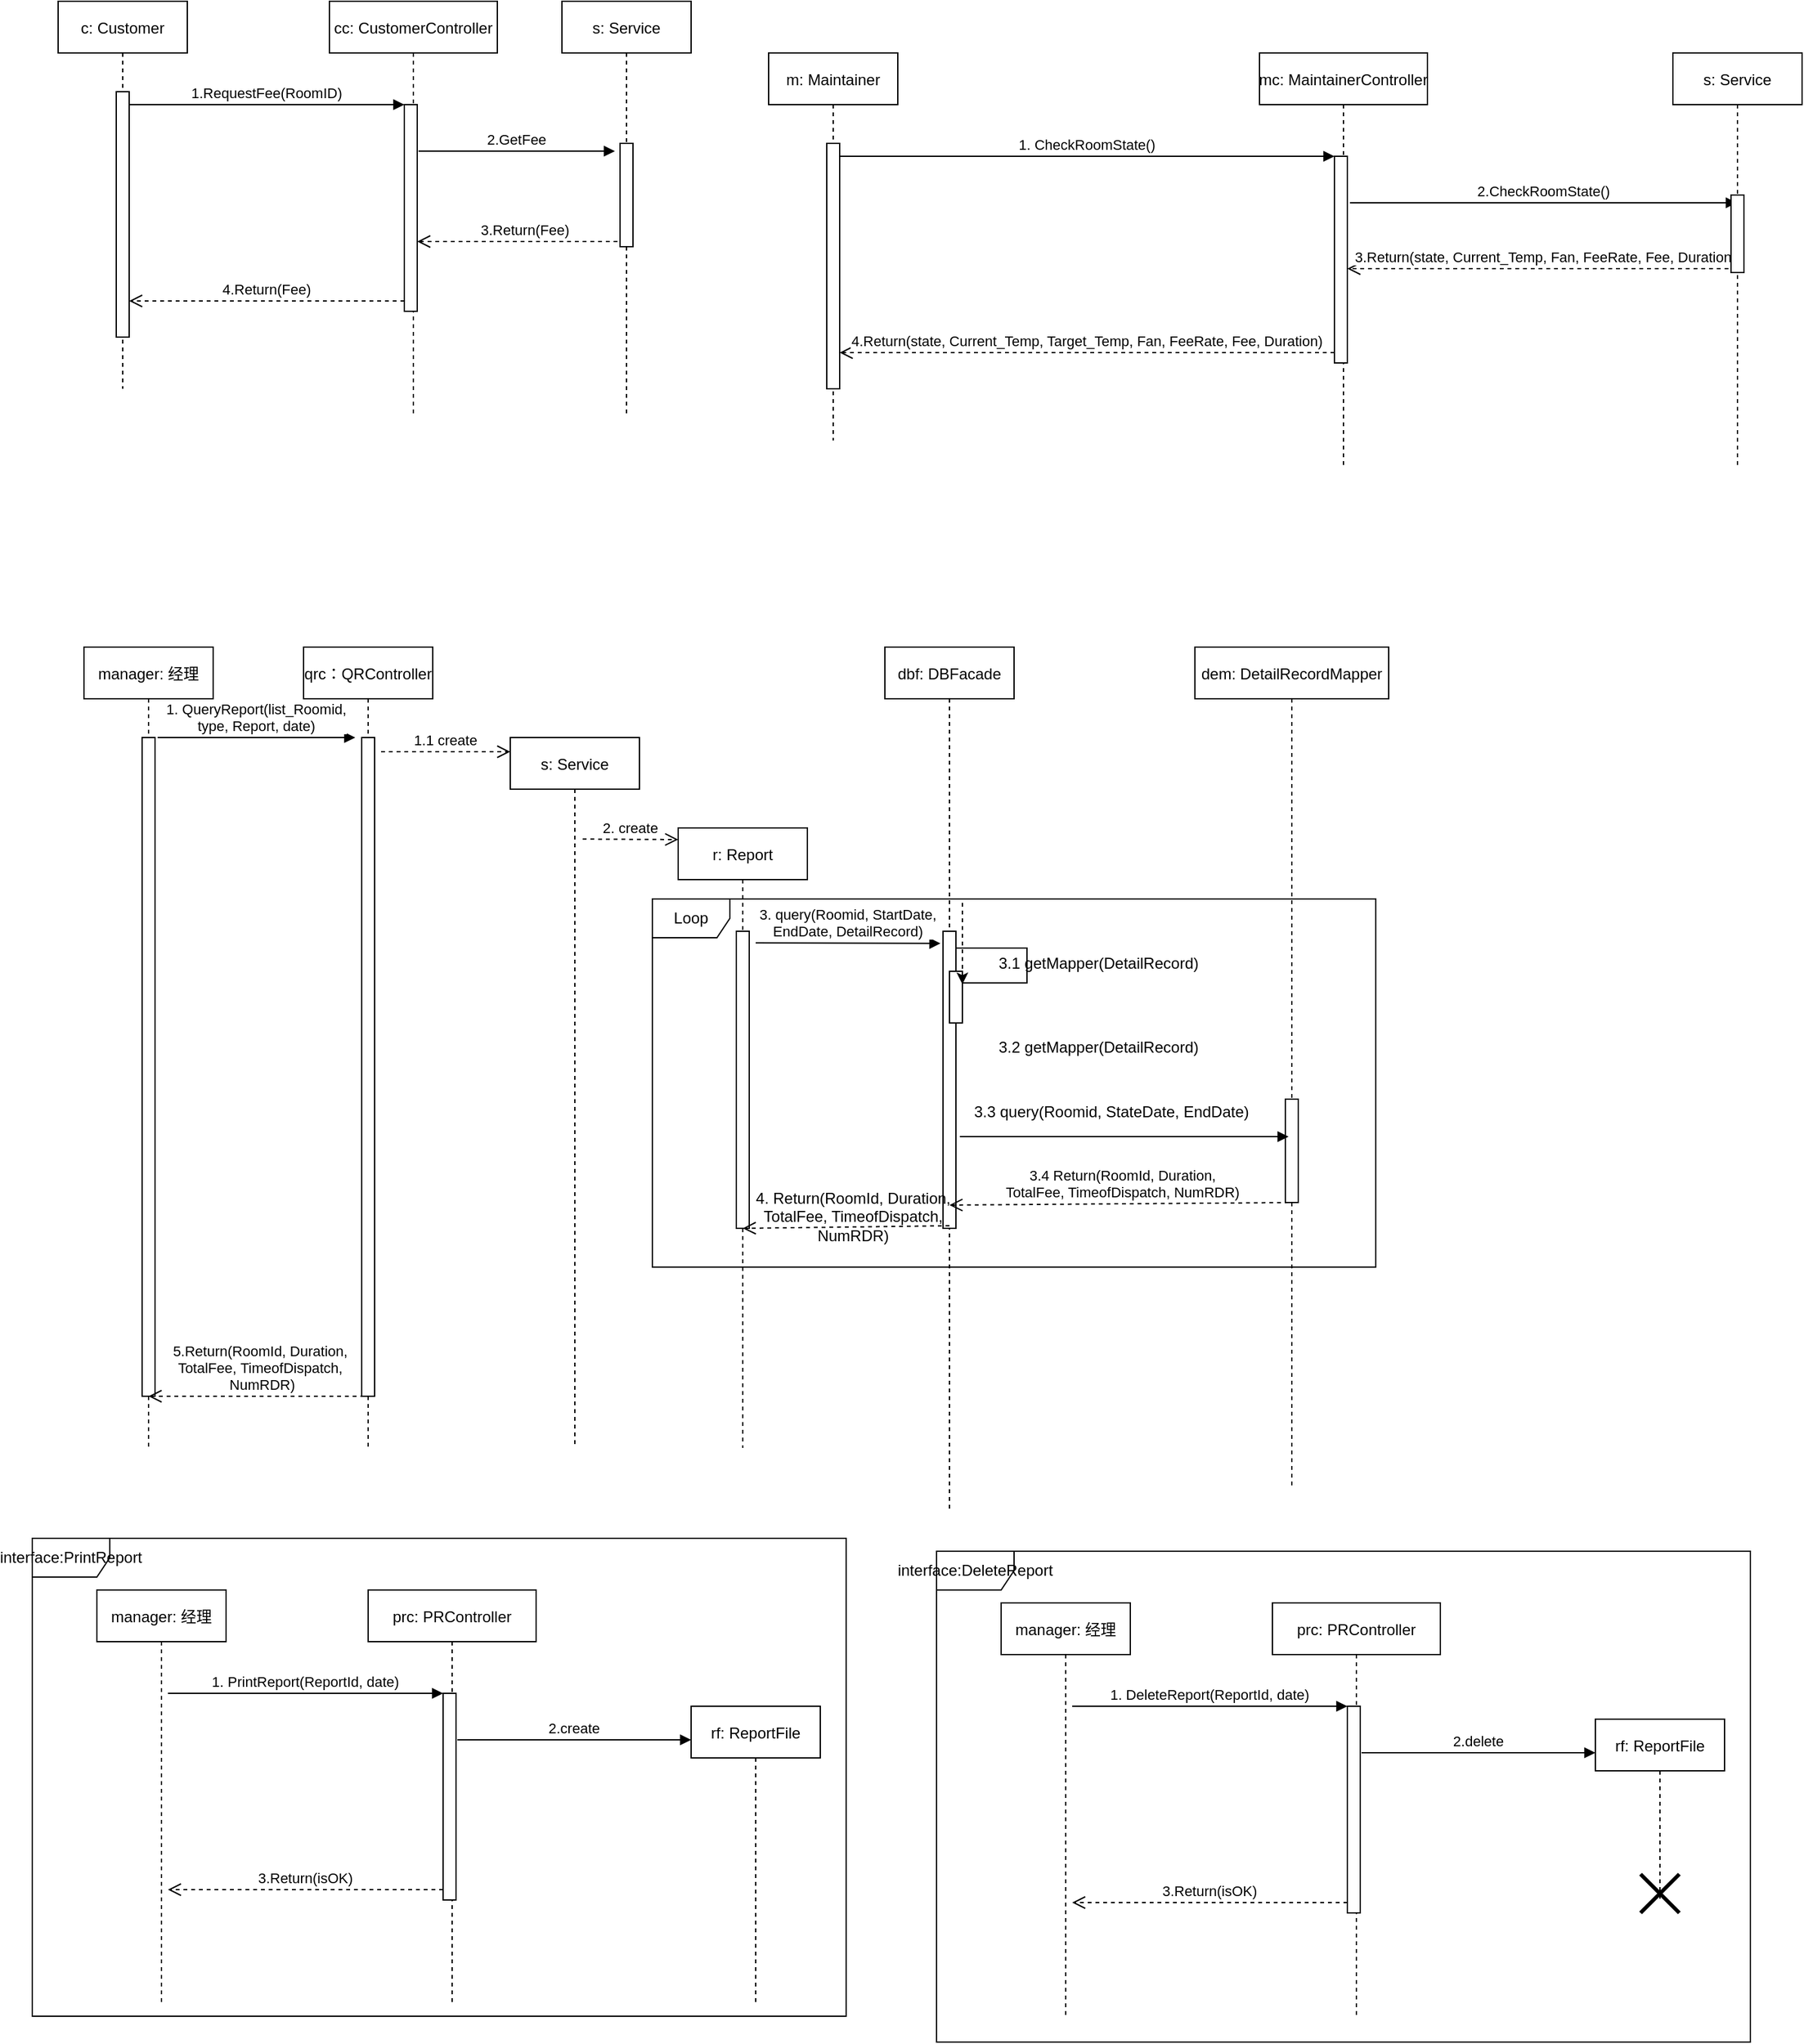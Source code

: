 <mxfile version="14.6.12" type="github">
  <diagram id="kgpKYQtTHZ0yAKxKKP6v" name="Page-1">
    <mxGraphModel dx="1219" dy="2561" grid="1" gridSize="10" guides="1" tooltips="1" connect="1" arrows="1" fold="1" page="1" pageScale="1" pageWidth="1200" pageHeight="1920" math="0" shadow="0">
      <root>
        <mxCell id="0" />
        <mxCell id="1" parent="0" />
        <mxCell id="3nuBFxr9cyL0pnOWT2aG-1" value="c: Customer" style="shape=umlLifeline;perimeter=lifelinePerimeter;container=1;collapsible=0;recursiveResize=0;rounded=0;shadow=0;strokeWidth=1;" parent="1" vertex="1">
          <mxGeometry x="70" y="-1840" width="100" height="300" as="geometry" />
        </mxCell>
        <mxCell id="3nuBFxr9cyL0pnOWT2aG-2" value="" style="points=[];perimeter=orthogonalPerimeter;rounded=0;shadow=0;strokeWidth=1;" parent="3nuBFxr9cyL0pnOWT2aG-1" vertex="1">
          <mxGeometry x="45" y="70" width="10" height="190" as="geometry" />
        </mxCell>
        <mxCell id="3nuBFxr9cyL0pnOWT2aG-5" value="cc: CustomerController" style="shape=umlLifeline;perimeter=lifelinePerimeter;container=1;collapsible=0;recursiveResize=0;rounded=0;shadow=0;strokeWidth=1;" parent="1" vertex="1">
          <mxGeometry x="280" y="-1840" width="130" height="320" as="geometry" />
        </mxCell>
        <mxCell id="3nuBFxr9cyL0pnOWT2aG-6" value="" style="points=[];perimeter=orthogonalPerimeter;rounded=0;shadow=0;strokeWidth=1;" parent="3nuBFxr9cyL0pnOWT2aG-5" vertex="1">
          <mxGeometry x="58" y="80" width="10" height="160" as="geometry" />
        </mxCell>
        <mxCell id="3nuBFxr9cyL0pnOWT2aG-7" value="4.Return(Fee)" style="verticalAlign=bottom;endArrow=open;dashed=1;endSize=8;exitX=0;exitY=0.95;shadow=0;strokeWidth=1;" parent="1" source="3nuBFxr9cyL0pnOWT2aG-6" target="3nuBFxr9cyL0pnOWT2aG-2" edge="1">
          <mxGeometry relative="1" as="geometry">
            <mxPoint x="225" y="-1684" as="targetPoint" />
          </mxGeometry>
        </mxCell>
        <mxCell id="3nuBFxr9cyL0pnOWT2aG-8" value="1.RequestFee(RoomID)" style="verticalAlign=bottom;endArrow=block;entryX=0;entryY=0;shadow=0;strokeWidth=1;" parent="1" source="3nuBFxr9cyL0pnOWT2aG-2" target="3nuBFxr9cyL0pnOWT2aG-6" edge="1">
          <mxGeometry relative="1" as="geometry">
            <mxPoint x="225" y="-1760" as="sourcePoint" />
          </mxGeometry>
        </mxCell>
        <mxCell id="3nuBFxr9cyL0pnOWT2aG-9" value="2.GetFee" style="verticalAlign=bottom;endArrow=block;shadow=0;strokeWidth=1;" parent="1" edge="1">
          <mxGeometry relative="1" as="geometry">
            <mxPoint x="349" y="-1724" as="sourcePoint" />
            <mxPoint x="501" y="-1724" as="targetPoint" />
          </mxGeometry>
        </mxCell>
        <mxCell id="3nuBFxr9cyL0pnOWT2aG-10" value="3.Return(Fee)" style="verticalAlign=bottom;endArrow=open;dashed=1;endSize=8;exitX=1;exitY=0.95;shadow=0;strokeWidth=1;" parent="1" source="3nuBFxr9cyL0pnOWT2aG-4" target="3nuBFxr9cyL0pnOWT2aG-6" edge="1">
          <mxGeometry relative="1" as="geometry">
            <mxPoint x="190" y="-1663" as="targetPoint" />
          </mxGeometry>
        </mxCell>
        <mxCell id="XMyAMqQeNzmtMJznp1gP-3" value="s: Service" style="shape=umlLifeline;perimeter=lifelinePerimeter;container=1;collapsible=0;recursiveResize=0;rounded=0;shadow=0;strokeWidth=1;" vertex="1" parent="1">
          <mxGeometry x="460" y="-1840" width="100" height="320" as="geometry" />
        </mxCell>
        <mxCell id="3nuBFxr9cyL0pnOWT2aG-4" value="" style="points=[];perimeter=orthogonalPerimeter;rounded=0;shadow=0;strokeWidth=1;" parent="XMyAMqQeNzmtMJznp1gP-3" vertex="1">
          <mxGeometry x="45" y="110" width="10" height="80" as="geometry" />
        </mxCell>
        <mxCell id="XMyAMqQeNzmtMJznp1gP-15" value="m: Maintainer" style="shape=umlLifeline;perimeter=lifelinePerimeter;container=1;collapsible=0;recursiveResize=0;rounded=0;shadow=0;strokeWidth=1;" vertex="1" parent="1">
          <mxGeometry x="620" y="-1800" width="100" height="300" as="geometry" />
        </mxCell>
        <mxCell id="XMyAMqQeNzmtMJznp1gP-16" value="" style="points=[];perimeter=orthogonalPerimeter;rounded=0;shadow=0;strokeWidth=1;" vertex="1" parent="XMyAMqQeNzmtMJznp1gP-15">
          <mxGeometry x="45" y="70" width="10" height="190" as="geometry" />
        </mxCell>
        <mxCell id="XMyAMqQeNzmtMJznp1gP-17" value="mc: MaintainerController" style="shape=umlLifeline;perimeter=lifelinePerimeter;container=1;collapsible=0;recursiveResize=0;rounded=0;shadow=0;strokeWidth=1;" vertex="1" parent="1">
          <mxGeometry x="1000" y="-1800" width="130" height="320" as="geometry" />
        </mxCell>
        <mxCell id="XMyAMqQeNzmtMJznp1gP-18" value="" style="points=[];perimeter=orthogonalPerimeter;rounded=0;shadow=0;strokeWidth=1;" vertex="1" parent="XMyAMqQeNzmtMJznp1gP-17">
          <mxGeometry x="58" y="80" width="10" height="160" as="geometry" />
        </mxCell>
        <mxCell id="XMyAMqQeNzmtMJznp1gP-19" value="4.Return(state, Current_Temp, Target_Temp, Fan, FeeRate, Fee, Duration)" style="verticalAlign=bottom;endArrow=open;dashed=1;endSize=8;exitX=0;exitY=0.95;shadow=0;strokeWidth=1;" edge="1" parent="1" source="XMyAMqQeNzmtMJznp1gP-18" target="XMyAMqQeNzmtMJznp1gP-16">
          <mxGeometry relative="1" as="geometry">
            <mxPoint x="865" y="-1644" as="targetPoint" />
          </mxGeometry>
        </mxCell>
        <mxCell id="XMyAMqQeNzmtMJznp1gP-20" value="1. CheckRoomState()" style="verticalAlign=bottom;endArrow=block;entryX=0;entryY=0;shadow=0;strokeWidth=1;" edge="1" parent="1" source="XMyAMqQeNzmtMJznp1gP-16" target="XMyAMqQeNzmtMJznp1gP-18">
          <mxGeometry relative="1" as="geometry">
            <mxPoint x="865" y="-1720" as="sourcePoint" />
          </mxGeometry>
        </mxCell>
        <mxCell id="XMyAMqQeNzmtMJznp1gP-21" value="2.CheckRoomState()" style="verticalAlign=bottom;endArrow=block;shadow=0;strokeWidth=1;" edge="1" parent="1" target="XMyAMqQeNzmtMJznp1gP-23">
          <mxGeometry relative="1" as="geometry">
            <mxPoint x="1070" y="-1684" as="sourcePoint" />
            <mxPoint x="1141" y="-1684" as="targetPoint" />
          </mxGeometry>
        </mxCell>
        <mxCell id="XMyAMqQeNzmtMJznp1gP-22" value="3.Return(state, Current_Temp, Fan, FeeRate, Fee, Duration)" style="verticalAlign=bottom;endArrow=open;dashed=1;endSize=8;exitX=1;exitY=0.95;shadow=0;strokeWidth=1;" edge="1" parent="1" source="XMyAMqQeNzmtMJznp1gP-24" target="XMyAMqQeNzmtMJznp1gP-18">
          <mxGeometry relative="1" as="geometry">
            <mxPoint x="830" y="-1623" as="targetPoint" />
          </mxGeometry>
        </mxCell>
        <mxCell id="XMyAMqQeNzmtMJznp1gP-23" value="s: Service" style="shape=umlLifeline;perimeter=lifelinePerimeter;container=1;collapsible=0;recursiveResize=0;rounded=0;shadow=0;strokeWidth=1;" vertex="1" parent="1">
          <mxGeometry x="1320" y="-1800" width="100" height="320" as="geometry" />
        </mxCell>
        <mxCell id="XMyAMqQeNzmtMJznp1gP-24" value="" style="points=[];perimeter=orthogonalPerimeter;rounded=0;shadow=0;strokeWidth=1;" vertex="1" parent="XMyAMqQeNzmtMJznp1gP-23">
          <mxGeometry x="45" y="110" width="10" height="60" as="geometry" />
        </mxCell>
        <mxCell id="XMyAMqQeNzmtMJznp1gP-27" value="manager: 经理" style="shape=umlLifeline;perimeter=lifelinePerimeter;container=1;collapsible=0;recursiveResize=0;rounded=0;shadow=0;strokeWidth=1;" vertex="1" parent="1">
          <mxGeometry x="90" y="-1340" width="100" height="620" as="geometry" />
        </mxCell>
        <mxCell id="XMyAMqQeNzmtMJznp1gP-28" value="" style="points=[];perimeter=orthogonalPerimeter;rounded=0;shadow=0;strokeWidth=1;" vertex="1" parent="XMyAMqQeNzmtMJznp1gP-27">
          <mxGeometry x="45" y="70" width="10" height="510" as="geometry" />
        </mxCell>
        <mxCell id="XMyAMqQeNzmtMJznp1gP-29" value="qrc：QRController" style="shape=umlLifeline;perimeter=lifelinePerimeter;container=1;collapsible=0;recursiveResize=0;rounded=0;shadow=0;strokeWidth=1;" vertex="1" parent="1">
          <mxGeometry x="260" y="-1340" width="100" height="620" as="geometry" />
        </mxCell>
        <mxCell id="XMyAMqQeNzmtMJznp1gP-30" value="" style="points=[];perimeter=orthogonalPerimeter;rounded=0;shadow=0;strokeWidth=1;" vertex="1" parent="XMyAMqQeNzmtMJznp1gP-29">
          <mxGeometry x="45" y="70" width="10" height="510" as="geometry" />
        </mxCell>
        <mxCell id="XMyAMqQeNzmtMJznp1gP-31" value="s: Service" style="shape=umlLifeline;perimeter=lifelinePerimeter;container=1;collapsible=0;recursiveResize=0;rounded=0;shadow=0;strokeWidth=1;" vertex="1" parent="1">
          <mxGeometry x="420" y="-1270" width="100" height="550" as="geometry" />
        </mxCell>
        <mxCell id="XMyAMqQeNzmtMJznp1gP-33" value="r: Report" style="shape=umlLifeline;perimeter=lifelinePerimeter;container=1;collapsible=0;recursiveResize=0;rounded=0;shadow=0;strokeWidth=1;" vertex="1" parent="1">
          <mxGeometry x="550" y="-1200" width="100" height="480" as="geometry" />
        </mxCell>
        <mxCell id="XMyAMqQeNzmtMJznp1gP-34" value="" style="points=[];perimeter=orthogonalPerimeter;rounded=0;shadow=0;strokeWidth=1;" vertex="1" parent="XMyAMqQeNzmtMJznp1gP-33">
          <mxGeometry x="45" y="80" width="10" height="230" as="geometry" />
        </mxCell>
        <mxCell id="XMyAMqQeNzmtMJznp1gP-35" value="dbf: DBFacade" style="shape=umlLifeline;perimeter=lifelinePerimeter;container=1;collapsible=0;recursiveResize=0;rounded=0;shadow=0;strokeWidth=1;" vertex="1" parent="1">
          <mxGeometry x="710" y="-1340" width="100" height="670" as="geometry" />
        </mxCell>
        <mxCell id="XMyAMqQeNzmtMJznp1gP-36" value="" style="points=[];perimeter=orthogonalPerimeter;rounded=0;shadow=0;strokeWidth=1;" vertex="1" parent="XMyAMqQeNzmtMJznp1gP-35">
          <mxGeometry x="45" y="220" width="10" height="230" as="geometry" />
        </mxCell>
        <mxCell id="XMyAMqQeNzmtMJznp1gP-37" value="dem: DetailRecordMapper" style="shape=umlLifeline;perimeter=lifelinePerimeter;container=1;collapsible=0;recursiveResize=0;rounded=0;shadow=0;strokeWidth=1;" vertex="1" parent="1">
          <mxGeometry x="950" y="-1340" width="150" height="650" as="geometry" />
        </mxCell>
        <mxCell id="XMyAMqQeNzmtMJznp1gP-38" value="" style="points=[];perimeter=orthogonalPerimeter;rounded=0;shadow=0;strokeWidth=1;" vertex="1" parent="XMyAMqQeNzmtMJznp1gP-37">
          <mxGeometry x="70" y="350" width="10" height="80" as="geometry" />
        </mxCell>
        <mxCell id="XMyAMqQeNzmtMJznp1gP-39" value="1. QueryReport(list_Roomid, &#xa;type, Report, date)" style="verticalAlign=bottom;endArrow=block;shadow=0;strokeWidth=1;" edge="1" parent="1">
          <mxGeometry relative="1" as="geometry">
            <mxPoint x="147.0" y="-1270.0" as="sourcePoint" />
            <mxPoint x="300" y="-1270" as="targetPoint" />
          </mxGeometry>
        </mxCell>
        <mxCell id="XMyAMqQeNzmtMJznp1gP-44" value="1.1 create" style="verticalAlign=bottom;endArrow=open;dashed=1;endSize=8;shadow=0;strokeWidth=1;" edge="1" parent="1">
          <mxGeometry relative="1" as="geometry">
            <mxPoint x="420" y="-1259" as="targetPoint" />
            <mxPoint x="320" y="-1259" as="sourcePoint" />
          </mxGeometry>
        </mxCell>
        <mxCell id="XMyAMqQeNzmtMJznp1gP-45" value="2. create" style="verticalAlign=bottom;endArrow=open;dashed=1;endSize=8;shadow=0;strokeWidth=1;exitX=1.106;exitY=0.072;exitDx=0;exitDy=0;exitPerimeter=0;" edge="1" parent="1">
          <mxGeometry relative="1" as="geometry">
            <mxPoint x="550" y="-1191" as="targetPoint" />
            <mxPoint x="476.06" y="-1191.36" as="sourcePoint" />
          </mxGeometry>
        </mxCell>
        <mxCell id="XMyAMqQeNzmtMJznp1gP-46" value="3. query(Roomid, StartDate, &#xa;EndDate, DetailRecord)" style="verticalAlign=bottom;endArrow=block;shadow=0;strokeWidth=1;" edge="1" parent="1">
          <mxGeometry relative="1" as="geometry">
            <mxPoint x="610" y="-1111" as="sourcePoint" />
            <mxPoint x="753.0" y="-1110.59" as="targetPoint" />
          </mxGeometry>
        </mxCell>
        <mxCell id="XMyAMqQeNzmtMJznp1gP-50" value="" style="points=[];perimeter=orthogonalPerimeter;rounded=0;shadow=0;strokeWidth=1;" vertex="1" parent="1">
          <mxGeometry x="760" y="-1089" width="10" height="40" as="geometry" />
        </mxCell>
        <mxCell id="XMyAMqQeNzmtMJznp1gP-48" style="edgeStyle=orthogonalEdgeStyle;rounded=0;orthogonalLoop=1;jettySize=auto;html=1;exitX=1;exitY=0.083;exitDx=0;exitDy=0;exitPerimeter=0;entryX=1;entryY=0.25;entryDx=0;entryDy=0;entryPerimeter=0;" edge="1" parent="1" source="XMyAMqQeNzmtMJznp1gP-36" target="XMyAMqQeNzmtMJznp1gP-50">
          <mxGeometry relative="1" as="geometry">
            <mxPoint x="780" y="-1080" as="targetPoint" />
            <mxPoint x="770" y="-1090" as="sourcePoint" />
            <Array as="points">
              <mxPoint x="820" y="-1107" />
              <mxPoint x="820" y="-1080" />
            </Array>
          </mxGeometry>
        </mxCell>
        <mxCell id="XMyAMqQeNzmtMJznp1gP-51" value="3.1 getMapper(DetailRecord)" style="text;html=1;align=center;verticalAlign=middle;resizable=0;points=[];autosize=1;strokeColor=none;" vertex="1" parent="1">
          <mxGeometry x="790" y="-1105" width="170" height="20" as="geometry" />
        </mxCell>
        <mxCell id="XMyAMqQeNzmtMJznp1gP-58" value="3.2 getMapper(DetailRecord)" style="text;html=1;align=center;verticalAlign=middle;resizable=0;points=[];autosize=1;strokeColor=none;" vertex="1" parent="1">
          <mxGeometry x="790" y="-1040" width="170" height="20" as="geometry" />
        </mxCell>
        <mxCell id="XMyAMqQeNzmtMJznp1gP-59" value="" style="verticalAlign=bottom;endArrow=block;shadow=0;strokeWidth=1;" edge="1" parent="1">
          <mxGeometry x="0.818" y="9" relative="1" as="geometry">
            <mxPoint x="768" y="-961" as="sourcePoint" />
            <mxPoint x="1022.5" y="-961" as="targetPoint" />
            <mxPoint x="1" as="offset" />
          </mxGeometry>
        </mxCell>
        <mxCell id="XMyAMqQeNzmtMJznp1gP-60" value="3.3 query(Roomid, StateDate, EndDate)" style="text;html=1;align=center;verticalAlign=middle;resizable=0;points=[];autosize=1;strokeColor=none;" vertex="1" parent="1">
          <mxGeometry x="770" y="-990" width="230" height="20" as="geometry" />
        </mxCell>
        <mxCell id="XMyAMqQeNzmtMJznp1gP-62" value="3.4 Return(RoomId, Duration, &#xa;TotalFee, TimeofDispatch, NumRDR)" style="verticalAlign=bottom;endArrow=open;dashed=1;endSize=8;shadow=0;strokeWidth=1;exitX=0.524;exitY=0.956;exitDx=0;exitDy=0;exitPerimeter=0;" edge="1" parent="1">
          <mxGeometry relative="1" as="geometry">
            <mxPoint x="760" y="-908" as="targetPoint" />
            <mxPoint x="1028.6" y="-910.0" as="sourcePoint" />
          </mxGeometry>
        </mxCell>
        <mxCell id="XMyAMqQeNzmtMJznp1gP-66" value="" style="verticalAlign=bottom;endArrow=open;dashed=1;endSize=8;shadow=0;strokeWidth=1;exitX=0.524;exitY=0.956;exitDx=0;exitDy=0;exitPerimeter=0;" edge="1" parent="1">
          <mxGeometry relative="1" as="geometry">
            <mxPoint x="600" y="-890" as="targetPoint" />
            <mxPoint x="760.0" y="-892.0" as="sourcePoint" />
          </mxGeometry>
        </mxCell>
        <mxCell id="XMyAMqQeNzmtMJznp1gP-67" value="4. Return(RoomId, Duration, &lt;br&gt;TotalFee, TimeofDispatch,&lt;br&gt;NumRDR)" style="text;html=1;align=center;verticalAlign=middle;resizable=0;points=[];autosize=1;strokeColor=none;" vertex="1" parent="1">
          <mxGeometry x="600" y="-924" width="170" height="50" as="geometry" />
        </mxCell>
        <mxCell id="XMyAMqQeNzmtMJznp1gP-68" value="Loop" style="shape=umlFrame;whiteSpace=wrap;html=1;" vertex="1" parent="1">
          <mxGeometry x="530" y="-1145" width="560" height="285" as="geometry" />
        </mxCell>
        <mxCell id="XMyAMqQeNzmtMJznp1gP-69" value="" style="verticalAlign=bottom;endArrow=none;dashed=1;endSize=8;shadow=0;strokeWidth=1;exitX=1.106;exitY=0.072;exitDx=0;exitDy=0;exitPerimeter=0;elbow=vertical;edgeStyle=orthogonalEdgeStyle;rounded=0;" edge="1" parent="1" target="XMyAMqQeNzmtMJznp1gP-68">
          <mxGeometry relative="1" as="geometry">
            <mxPoint x="759.324" y="-1009" as="targetPoint" />
            <mxPoint x="770" y="-1048.94" as="sourcePoint" />
            <Array as="points">
              <mxPoint x="820" y="-1049" />
              <mxPoint x="820" y="-1009" />
            </Array>
          </mxGeometry>
        </mxCell>
        <mxCell id="XMyAMqQeNzmtMJznp1gP-70" value="5.Return(RoomId, Duration,&#xa;TotalFee, TimeofDispatch,&#xa; NumRDR)" style="verticalAlign=bottom;endArrow=open;dashed=1;endSize=8;exitX=0;exitY=0.95;shadow=0;strokeWidth=1;" edge="1" parent="1">
          <mxGeometry relative="1" as="geometry">
            <mxPoint x="140" y="-760" as="targetPoint" />
            <mxPoint x="313" y="-760" as="sourcePoint" />
          </mxGeometry>
        </mxCell>
        <mxCell id="XMyAMqQeNzmtMJznp1gP-79" value="manager: 经理" style="shape=umlLifeline;perimeter=lifelinePerimeter;container=1;collapsible=0;recursiveResize=0;rounded=0;shadow=0;strokeWidth=1;" vertex="1" parent="1">
          <mxGeometry x="100" y="-610" width="100" height="320" as="geometry" />
        </mxCell>
        <mxCell id="XMyAMqQeNzmtMJznp1gP-81" value="prc: PRController" style="shape=umlLifeline;perimeter=lifelinePerimeter;container=1;collapsible=0;recursiveResize=0;rounded=0;shadow=0;strokeWidth=1;" vertex="1" parent="1">
          <mxGeometry x="310" y="-610" width="130" height="320" as="geometry" />
        </mxCell>
        <mxCell id="XMyAMqQeNzmtMJznp1gP-82" value="" style="points=[];perimeter=orthogonalPerimeter;rounded=0;shadow=0;strokeWidth=1;" vertex="1" parent="XMyAMqQeNzmtMJznp1gP-81">
          <mxGeometry x="58" y="80" width="10" height="160" as="geometry" />
        </mxCell>
        <mxCell id="XMyAMqQeNzmtMJznp1gP-83" value="3.Return(isOK)" style="verticalAlign=bottom;endArrow=open;dashed=1;endSize=8;exitX=0;exitY=0.95;shadow=0;strokeWidth=1;" edge="1" parent="1" source="XMyAMqQeNzmtMJznp1gP-82">
          <mxGeometry relative="1" as="geometry">
            <mxPoint x="155.0" y="-378" as="targetPoint" />
          </mxGeometry>
        </mxCell>
        <mxCell id="XMyAMqQeNzmtMJznp1gP-84" value="1. PrintReport(ReportId, date)" style="verticalAlign=bottom;endArrow=block;entryX=0;entryY=0;shadow=0;strokeWidth=1;" edge="1" parent="1" target="XMyAMqQeNzmtMJznp1gP-82">
          <mxGeometry relative="1" as="geometry">
            <mxPoint x="155.0" y="-530" as="sourcePoint" />
          </mxGeometry>
        </mxCell>
        <mxCell id="XMyAMqQeNzmtMJznp1gP-85" value="2.create" style="verticalAlign=bottom;endArrow=block;shadow=0;strokeWidth=1;" edge="1" parent="1">
          <mxGeometry relative="1" as="geometry">
            <mxPoint x="379" y="-494" as="sourcePoint" />
            <mxPoint x="560" y="-494" as="targetPoint" />
          </mxGeometry>
        </mxCell>
        <mxCell id="XMyAMqQeNzmtMJznp1gP-87" value="rf: ReportFile" style="shape=umlLifeline;perimeter=lifelinePerimeter;container=1;collapsible=0;recursiveResize=0;rounded=0;shadow=0;strokeWidth=1;" vertex="1" parent="1">
          <mxGeometry x="560" y="-520" width="100" height="230" as="geometry" />
        </mxCell>
        <mxCell id="XMyAMqQeNzmtMJznp1gP-89" value="interface:PrintReport" style="shape=umlFrame;whiteSpace=wrap;html=1;" vertex="1" parent="1">
          <mxGeometry x="50" y="-650" width="630" height="370" as="geometry" />
        </mxCell>
        <mxCell id="XMyAMqQeNzmtMJznp1gP-90" value="manager: 经理" style="shape=umlLifeline;perimeter=lifelinePerimeter;container=1;collapsible=0;recursiveResize=0;rounded=0;shadow=0;strokeWidth=1;" vertex="1" parent="1">
          <mxGeometry x="800" y="-600" width="100" height="320" as="geometry" />
        </mxCell>
        <mxCell id="XMyAMqQeNzmtMJznp1gP-91" value="prc: PRController" style="shape=umlLifeline;perimeter=lifelinePerimeter;container=1;collapsible=0;recursiveResize=0;rounded=0;shadow=0;strokeWidth=1;" vertex="1" parent="1">
          <mxGeometry x="1010" y="-600" width="130" height="320" as="geometry" />
        </mxCell>
        <mxCell id="XMyAMqQeNzmtMJznp1gP-92" value="" style="points=[];perimeter=orthogonalPerimeter;rounded=0;shadow=0;strokeWidth=1;" vertex="1" parent="XMyAMqQeNzmtMJznp1gP-91">
          <mxGeometry x="58" y="80" width="10" height="160" as="geometry" />
        </mxCell>
        <mxCell id="XMyAMqQeNzmtMJznp1gP-93" value="3.Return(isOK)" style="verticalAlign=bottom;endArrow=open;dashed=1;endSize=8;exitX=0;exitY=0.95;shadow=0;strokeWidth=1;" edge="1" parent="1" source="XMyAMqQeNzmtMJznp1gP-92">
          <mxGeometry relative="1" as="geometry">
            <mxPoint x="855.0" y="-368" as="targetPoint" />
          </mxGeometry>
        </mxCell>
        <mxCell id="XMyAMqQeNzmtMJznp1gP-94" value="1. DeleteReport(ReportId, date)" style="verticalAlign=bottom;endArrow=block;entryX=0;entryY=0;shadow=0;strokeWidth=1;" edge="1" parent="1" target="XMyAMqQeNzmtMJznp1gP-92">
          <mxGeometry relative="1" as="geometry">
            <mxPoint x="855.0" y="-520" as="sourcePoint" />
          </mxGeometry>
        </mxCell>
        <mxCell id="XMyAMqQeNzmtMJznp1gP-95" value="2.delete" style="verticalAlign=bottom;endArrow=block;shadow=0;strokeWidth=1;" edge="1" parent="1">
          <mxGeometry relative="1" as="geometry">
            <mxPoint x="1079" y="-484" as="sourcePoint" />
            <mxPoint x="1260.0" y="-484" as="targetPoint" />
          </mxGeometry>
        </mxCell>
        <mxCell id="XMyAMqQeNzmtMJznp1gP-96" value="rf: ReportFile" style="shape=umlLifeline;perimeter=lifelinePerimeter;container=1;collapsible=0;recursiveResize=0;rounded=0;shadow=0;strokeWidth=1;" vertex="1" parent="1">
          <mxGeometry x="1260" y="-510" width="100" height="139" as="geometry" />
        </mxCell>
        <mxCell id="XMyAMqQeNzmtMJznp1gP-98" value="" style="shape=umlDestroy;whiteSpace=wrap;html=1;strokeWidth=3;" vertex="1" parent="XMyAMqQeNzmtMJznp1gP-96">
          <mxGeometry x="35" y="120" width="30" height="30" as="geometry" />
        </mxCell>
        <mxCell id="XMyAMqQeNzmtMJznp1gP-97" value="interface:DeleteReport" style="shape=umlFrame;whiteSpace=wrap;html=1;" vertex="1" parent="1">
          <mxGeometry x="750" y="-640" width="630" height="380" as="geometry" />
        </mxCell>
      </root>
    </mxGraphModel>
  </diagram>
</mxfile>

